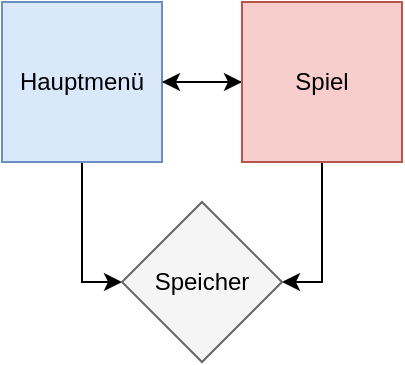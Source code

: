 <mxfile version="20.6.2" type="github">
  <diagram id="gJQmC2m-UQPg0cxTNWhT" name="Seite-1">
    <mxGraphModel dx="2021" dy="1116" grid="0" gridSize="10" guides="1" tooltips="1" connect="1" arrows="1" fold="1" page="1" pageScale="1" pageWidth="827" pageHeight="1169" math="0" shadow="0">
      <root>
        <mxCell id="0" />
        <mxCell id="1" parent="0" />
        <mxCell id="jdjC4HxTsvZZCqRnrzq8-2" value="" style="rounded=0;whiteSpace=wrap;html=1;" parent="1" vertex="1">
          <mxGeometry x="160" y="160" width="80" height="80" as="geometry" />
        </mxCell>
        <mxCell id="sMrjut72VxcTqAaC-SZ0-1" style="edgeStyle=orthogonalEdgeStyle;rounded=0;orthogonalLoop=1;jettySize=auto;html=1;entryX=0;entryY=0.5;entryDx=0;entryDy=0;" edge="1" parent="1" source="jdjC4HxTsvZZCqRnrzq8-5" target="jdjC4HxTsvZZCqRnrzq8-18">
          <mxGeometry relative="1" as="geometry" />
        </mxCell>
        <mxCell id="sMrjut72VxcTqAaC-SZ0-3" style="edgeStyle=orthogonalEdgeStyle;rounded=0;orthogonalLoop=1;jettySize=auto;html=1;entryX=0;entryY=0.5;entryDx=0;entryDy=0;" edge="1" parent="1" source="jdjC4HxTsvZZCqRnrzq8-5" target="jdjC4HxTsvZZCqRnrzq8-20">
          <mxGeometry relative="1" as="geometry" />
        </mxCell>
        <mxCell id="jdjC4HxTsvZZCqRnrzq8-5" value="Hauptmenü" style="text;html=1;strokeColor=#6c8ebf;fillColor=#dae8fc;align=center;verticalAlign=middle;whiteSpace=wrap;rounded=0;" parent="1" vertex="1">
          <mxGeometry x="160" y="160" width="80" height="80" as="geometry" />
        </mxCell>
        <mxCell id="sMrjut72VxcTqAaC-SZ0-2" style="edgeStyle=orthogonalEdgeStyle;rounded=0;orthogonalLoop=1;jettySize=auto;html=1;entryX=1;entryY=0.5;entryDx=0;entryDy=0;" edge="1" parent="1" source="jdjC4HxTsvZZCqRnrzq8-18" target="jdjC4HxTsvZZCqRnrzq8-5">
          <mxGeometry relative="1" as="geometry" />
        </mxCell>
        <mxCell id="sMrjut72VxcTqAaC-SZ0-4" style="edgeStyle=orthogonalEdgeStyle;rounded=0;orthogonalLoop=1;jettySize=auto;html=1;entryX=1;entryY=0.5;entryDx=0;entryDy=0;" edge="1" parent="1" source="jdjC4HxTsvZZCqRnrzq8-18" target="jdjC4HxTsvZZCqRnrzq8-20">
          <mxGeometry relative="1" as="geometry" />
        </mxCell>
        <mxCell id="jdjC4HxTsvZZCqRnrzq8-18" value="" style="rounded=0;whiteSpace=wrap;html=1;fillColor=#f8cecc;strokeColor=#b85450;" parent="1" vertex="1">
          <mxGeometry x="280" y="160" width="80" height="80" as="geometry" />
        </mxCell>
        <mxCell id="jdjC4HxTsvZZCqRnrzq8-20" value="" style="rhombus;whiteSpace=wrap;html=1;fillColor=#f5f5f5;fontColor=#333333;strokeColor=#666666;" parent="1" vertex="1">
          <mxGeometry x="220" y="260" width="80" height="80" as="geometry" />
        </mxCell>
        <mxCell id="jdjC4HxTsvZZCqRnrzq8-27" value="Spiel" style="text;html=1;strokeColor=none;fillColor=none;align=center;verticalAlign=middle;whiteSpace=wrap;rounded=0;" parent="1" vertex="1">
          <mxGeometry x="290" y="185" width="60" height="30" as="geometry" />
        </mxCell>
        <mxCell id="jdjC4HxTsvZZCqRnrzq8-28" value="Speicher" style="text;html=1;strokeColor=none;fillColor=none;align=center;verticalAlign=middle;whiteSpace=wrap;rounded=0;" parent="1" vertex="1">
          <mxGeometry x="230" y="285" width="60" height="30" as="geometry" />
        </mxCell>
      </root>
    </mxGraphModel>
  </diagram>
</mxfile>
